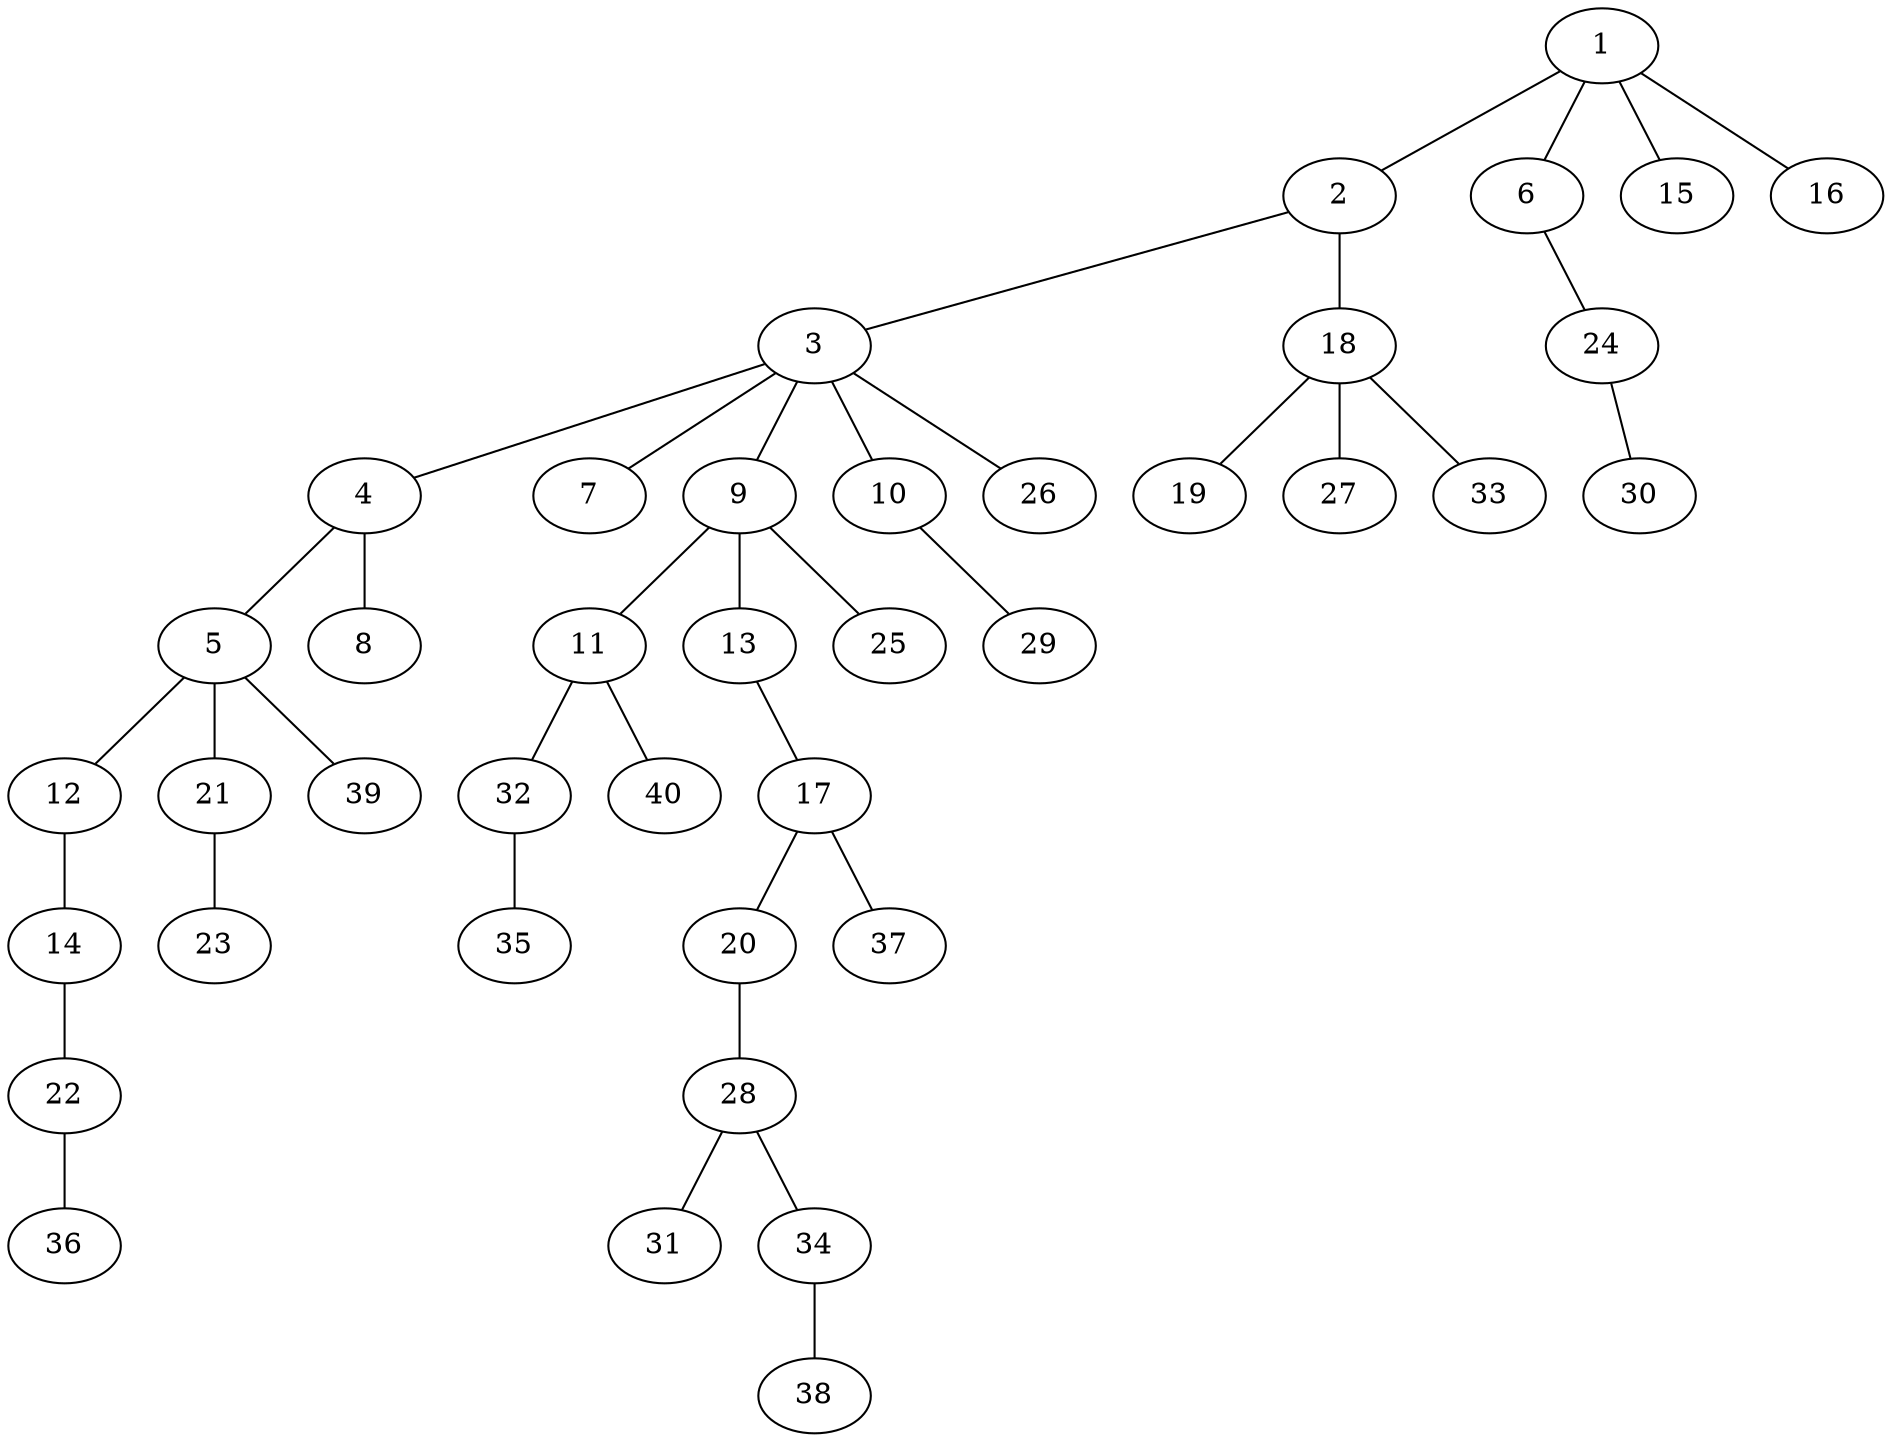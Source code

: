 graph graphname {1--2
1--6
1--15
1--16
2--3
2--18
3--4
3--7
3--9
3--10
3--26
4--5
4--8
5--12
5--21
5--39
6--24
9--11
9--13
9--25
10--29
11--32
11--40
12--14
13--17
14--22
17--20
17--37
18--19
18--27
18--33
20--28
21--23
22--36
24--30
28--31
28--34
32--35
34--38
}
